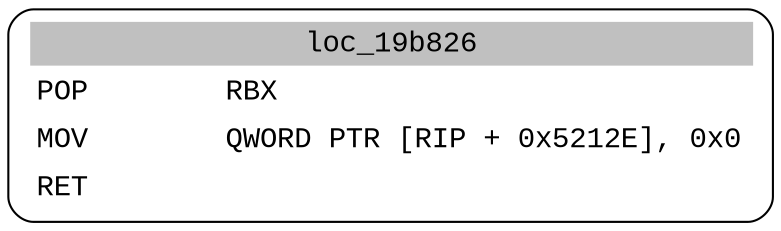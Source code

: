 digraph asm_graph {
1941 [
shape="Mrecord" fontname="Courier New"label =<<table border="0" cellborder="0" cellpadding="3"><tr><td align="center" colspan="2" bgcolor="grey">loc_19b826</td></tr><tr><td align="left">POP        RBX</td></tr><tr><td align="left">MOV        QWORD PTR [RIP + 0x5212E], 0x0</td></tr><tr><td align="left">RET        </td></tr></table>> ];
}